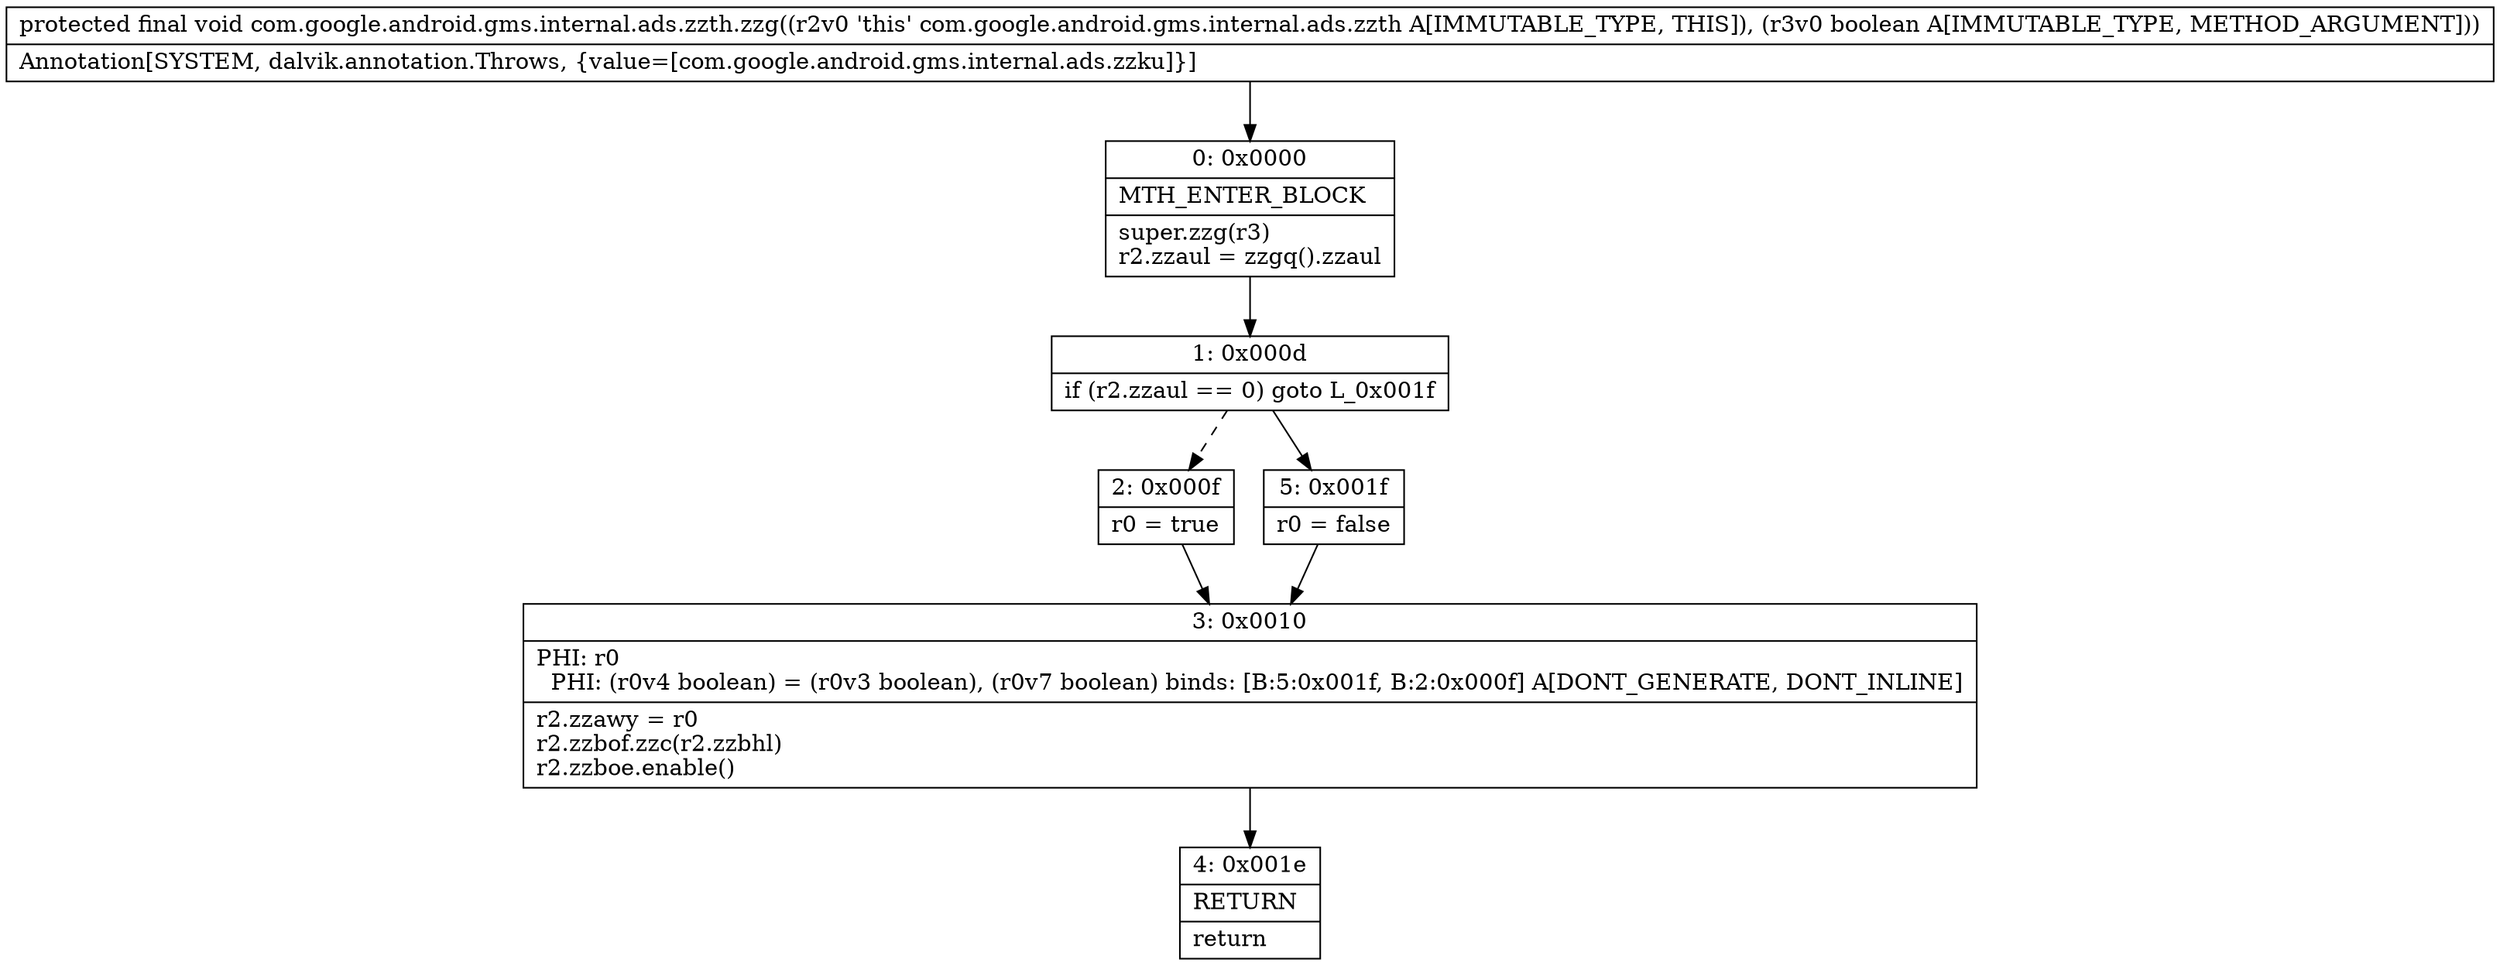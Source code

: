 digraph "CFG forcom.google.android.gms.internal.ads.zzth.zzg(Z)V" {
Node_0 [shape=record,label="{0\:\ 0x0000|MTH_ENTER_BLOCK\l|super.zzg(r3)\lr2.zzaul = zzgq().zzaul\l}"];
Node_1 [shape=record,label="{1\:\ 0x000d|if (r2.zzaul == 0) goto L_0x001f\l}"];
Node_2 [shape=record,label="{2\:\ 0x000f|r0 = true\l}"];
Node_3 [shape=record,label="{3\:\ 0x0010|PHI: r0 \l  PHI: (r0v4 boolean) = (r0v3 boolean), (r0v7 boolean) binds: [B:5:0x001f, B:2:0x000f] A[DONT_GENERATE, DONT_INLINE]\l|r2.zzawy = r0\lr2.zzbof.zzc(r2.zzbhl)\lr2.zzboe.enable()\l}"];
Node_4 [shape=record,label="{4\:\ 0x001e|RETURN\l|return\l}"];
Node_5 [shape=record,label="{5\:\ 0x001f|r0 = false\l}"];
MethodNode[shape=record,label="{protected final void com.google.android.gms.internal.ads.zzth.zzg((r2v0 'this' com.google.android.gms.internal.ads.zzth A[IMMUTABLE_TYPE, THIS]), (r3v0 boolean A[IMMUTABLE_TYPE, METHOD_ARGUMENT]))  | Annotation[SYSTEM, dalvik.annotation.Throws, \{value=[com.google.android.gms.internal.ads.zzku]\}]\l}"];
MethodNode -> Node_0;
Node_0 -> Node_1;
Node_1 -> Node_2[style=dashed];
Node_1 -> Node_5;
Node_2 -> Node_3;
Node_3 -> Node_4;
Node_5 -> Node_3;
}

